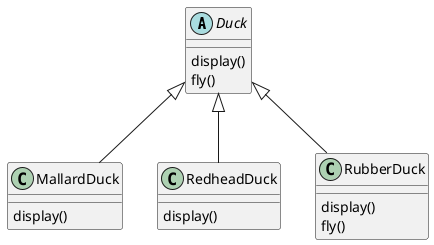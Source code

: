 @startuml

abstract class Duck{
    display()
    fly()
}
class MallardDuck{
    display()
}
class RedheadDuck{
    display()
}
class RubberDuck{
    display()
    fly()
}

Duck <|-- MallardDuck
Duck <|-- RedheadDuck
Duck <|-- RubberDuck


@enduml